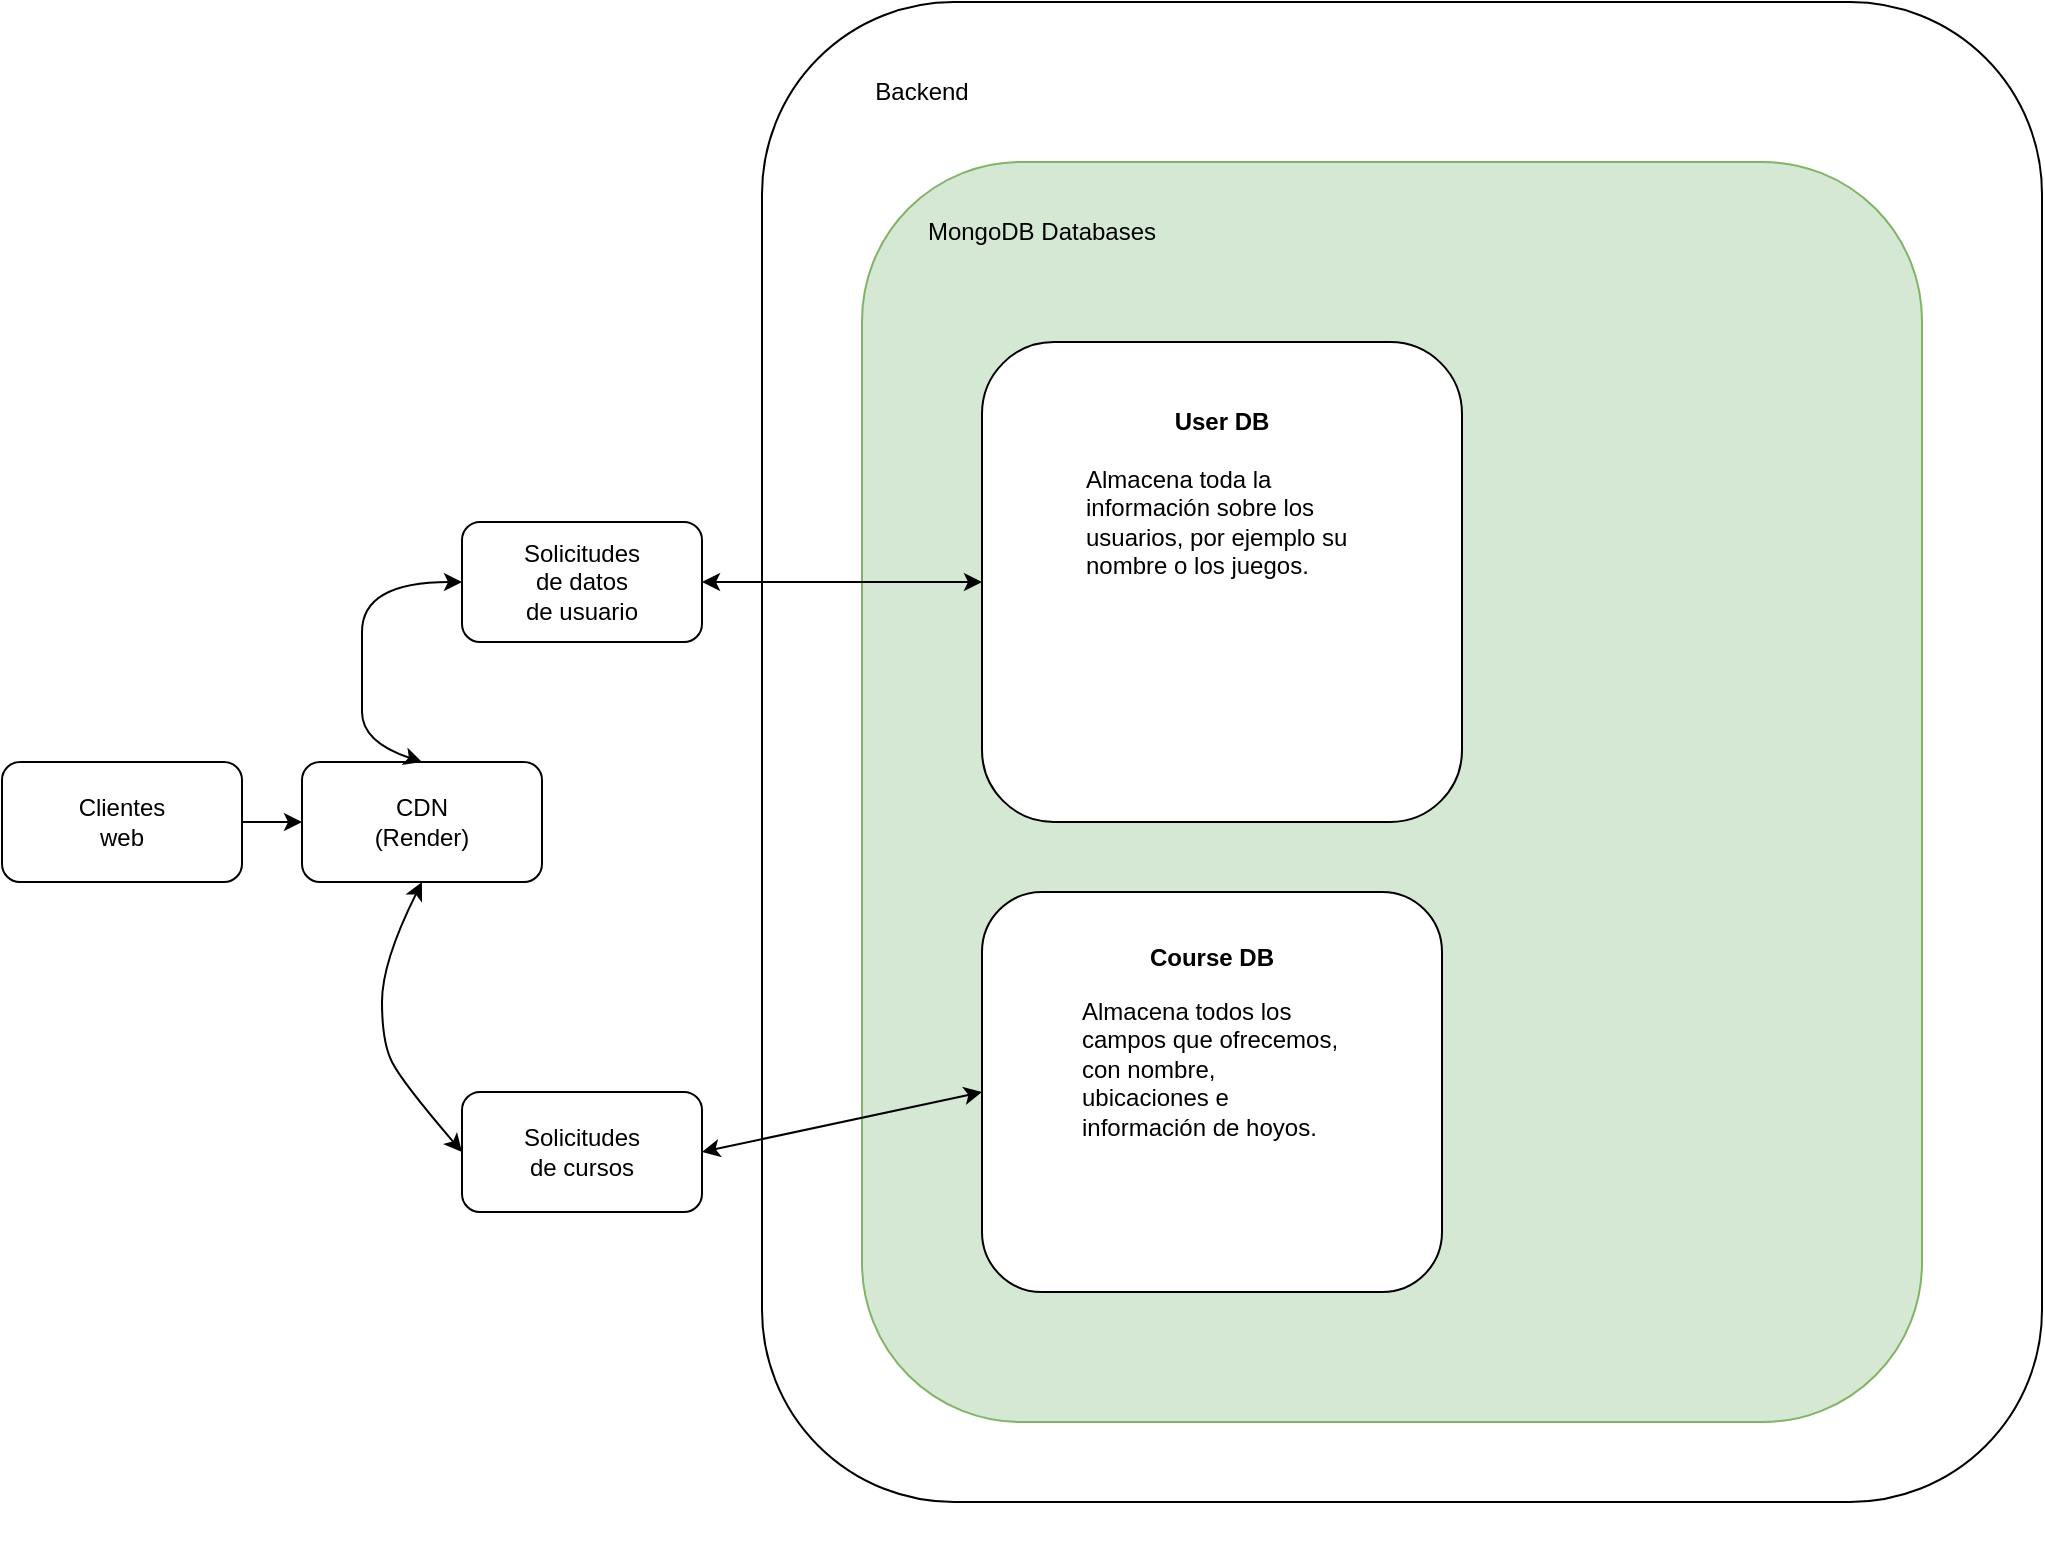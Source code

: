 <mxfile>
    <diagram id="yPxyJZ8AM_hMuL3Unpa9" name="gitflow">
        <mxGraphModel dx="1358" dy="1247" grid="1" gridSize="10" guides="1" tooltips="1" connect="1" arrows="1" fold="1" page="1" pageScale="1" pageWidth="850" pageHeight="1100" background="none" math="0" shadow="0">
            <root>
                <mxCell id="0"/>
                <mxCell id="1" parent="0"/>
                <mxCell id="0qKvWKwBjN5wGiU4ssin-180" value="" style="group" parent="1" vertex="1" connectable="0">
                    <mxGeometry x="-490" y="555" width="120" height="60" as="geometry"/>
                </mxCell>
                <mxCell id="0qKvWKwBjN5wGiU4ssin-177" value="" style="rounded=1;whiteSpace=wrap;html=1;" parent="0qKvWKwBjN5wGiU4ssin-180" vertex="1">
                    <mxGeometry width="120" height="60" as="geometry"/>
                </mxCell>
                <mxCell id="0qKvWKwBjN5wGiU4ssin-178" value="Clientes web" style="text;html=1;strokeColor=none;fillColor=none;align=center;verticalAlign=middle;whiteSpace=wrap;rounded=0;" parent="0qKvWKwBjN5wGiU4ssin-180" vertex="1">
                    <mxGeometry x="25" y="15" width="70" height="30" as="geometry"/>
                </mxCell>
                <mxCell id="0qKvWKwBjN5wGiU4ssin-182" value="" style="group" parent="1" vertex="1" connectable="0">
                    <mxGeometry x="-340" y="555" width="120" height="60" as="geometry"/>
                </mxCell>
                <mxCell id="0qKvWKwBjN5wGiU4ssin-179" value="" style="rounded=1;whiteSpace=wrap;html=1;" parent="0qKvWKwBjN5wGiU4ssin-182" vertex="1">
                    <mxGeometry width="120" height="60" as="geometry"/>
                </mxCell>
                <mxCell id="0qKvWKwBjN5wGiU4ssin-181" value="CDN (Render)" style="text;html=1;strokeColor=none;fillColor=none;align=center;verticalAlign=middle;whiteSpace=wrap;rounded=0;" parent="0qKvWKwBjN5wGiU4ssin-182" vertex="1">
                    <mxGeometry x="30" y="15" width="60" height="30" as="geometry"/>
                </mxCell>
                <mxCell id="0qKvWKwBjN5wGiU4ssin-185" value="" style="rounded=1;whiteSpace=wrap;html=1;" parent="1" vertex="1">
                    <mxGeometry x="-110" y="175" width="640" height="750" as="geometry"/>
                </mxCell>
                <mxCell id="lyG4uXMeecLFZcEq1d1h-22" value="Backend" style="text;html=1;strokeColor=none;fillColor=none;align=center;verticalAlign=middle;whiteSpace=wrap;rounded=0;" parent="1" vertex="1">
                    <mxGeometry x="-60" y="205" width="60" height="30" as="geometry"/>
                </mxCell>
                <mxCell id="lyG4uXMeecLFZcEq1d1h-23" value="" style="rounded=1;whiteSpace=wrap;html=1;fillColor=#d5e8d4;strokeColor=#82b366;" parent="1" vertex="1">
                    <mxGeometry x="-60" y="255" width="530" height="630" as="geometry"/>
                </mxCell>
                <mxCell id="lyG4uXMeecLFZcEq1d1h-5" value="" style="group;strokeColor=none;" parent="1" vertex="1" connectable="0">
                    <mxGeometry y="345" width="400" height="240" as="geometry"/>
                </mxCell>
                <mxCell id="0qKvWKwBjN5wGiU4ssin-188" value="" style="rounded=1;whiteSpace=wrap;html=1;" parent="lyG4uXMeecLFZcEq1d1h-5" vertex="1">
                    <mxGeometry width="240" height="240" as="geometry"/>
                </mxCell>
                <mxCell id="0qKvWKwBjN5wGiU4ssin-189" value="User DB" style="text;html=1;strokeColor=none;fillColor=none;align=center;verticalAlign=middle;whiteSpace=wrap;rounded=0;fontStyle=1" parent="lyG4uXMeecLFZcEq1d1h-5" vertex="1">
                    <mxGeometry x="90" y="25" width="60" height="30" as="geometry"/>
                </mxCell>
                <mxCell id="0qKvWKwBjN5wGiU4ssin-191" value="Almacena toda la información sobre los usuarios, por ejemplo su nombre o los juegos." style="text;html=1;strokeColor=none;fillColor=none;align=left;verticalAlign=top;whiteSpace=wrap;rounded=0;" parent="lyG4uXMeecLFZcEq1d1h-5" vertex="1">
                    <mxGeometry x="50" y="55" width="135" height="105" as="geometry"/>
                </mxCell>
                <mxCell id="lyG4uXMeecLFZcEq1d1h-14" value="" style="group" parent="1" vertex="1" connectable="0">
                    <mxGeometry y="620" width="230" height="200" as="geometry"/>
                </mxCell>
                <mxCell id="lyG4uXMeecLFZcEq1d1h-15" value="" style="rounded=1;whiteSpace=wrap;html=1;" parent="lyG4uXMeecLFZcEq1d1h-14" vertex="1">
                    <mxGeometry width="230.0" height="200" as="geometry"/>
                </mxCell>
                <mxCell id="lyG4uXMeecLFZcEq1d1h-16" value="Course DB" style="text;html=1;strokeColor=none;fillColor=none;align=center;verticalAlign=middle;whiteSpace=wrap;rounded=0;fontStyle=1" parent="lyG4uXMeecLFZcEq1d1h-14" vertex="1">
                    <mxGeometry x="55.06" y="20.83" width="119.88" height="25" as="geometry"/>
                </mxCell>
                <mxCell id="lyG4uXMeecLFZcEq1d1h-31" value="Almacena todos los campos que ofrecemos, con nombre, ubicaciones e información de hoyos." style="text;html=1;strokeColor=none;fillColor=none;align=left;verticalAlign=top;whiteSpace=wrap;rounded=0;" parent="lyG4uXMeecLFZcEq1d1h-14" vertex="1">
                    <mxGeometry x="47.5" y="45.83" width="135" height="114" as="geometry"/>
                </mxCell>
                <mxCell id="lyG4uXMeecLFZcEq1d1h-24" value="MongoDB Databases" style="text;html=1;strokeColor=none;fillColor=none;align=center;verticalAlign=middle;whiteSpace=wrap;rounded=0;" parent="1" vertex="1">
                    <mxGeometry x="-30" y="275" width="120" height="30" as="geometry"/>
                </mxCell>
                <mxCell id="lyG4uXMeecLFZcEq1d1h-25" value="" style="group" parent="1" vertex="1" connectable="0">
                    <mxGeometry x="-260" y="435" width="120" height="60" as="geometry"/>
                </mxCell>
                <mxCell id="lyG4uXMeecLFZcEq1d1h-11" value="" style="rounded=1;whiteSpace=wrap;html=1;" parent="lyG4uXMeecLFZcEq1d1h-25" vertex="1">
                    <mxGeometry width="120" height="60" as="geometry"/>
                </mxCell>
                <mxCell id="lyG4uXMeecLFZcEq1d1h-12" value="Solicitudes de datos de usuario" style="text;html=1;strokeColor=none;fillColor=none;align=center;verticalAlign=middle;whiteSpace=wrap;rounded=0;" parent="lyG4uXMeecLFZcEq1d1h-25" vertex="1">
                    <mxGeometry x="30" y="15" width="60" height="30" as="geometry"/>
                </mxCell>
                <mxCell id="lyG4uXMeecLFZcEq1d1h-27" value="" style="group" parent="1" vertex="1" connectable="0">
                    <mxGeometry x="-260" y="720" width="120" height="230" as="geometry"/>
                </mxCell>
                <mxCell id="lyG4uXMeecLFZcEq1d1h-13" value="" style="rounded=1;whiteSpace=wrap;html=1;" parent="lyG4uXMeecLFZcEq1d1h-27" vertex="1">
                    <mxGeometry width="120" height="60" as="geometry"/>
                </mxCell>
                <mxCell id="lyG4uXMeecLFZcEq1d1h-21" value="Solicitudes de cursos" style="text;html=1;strokeColor=none;fillColor=none;align=center;verticalAlign=middle;whiteSpace=wrap;rounded=0;" parent="lyG4uXMeecLFZcEq1d1h-27" vertex="1">
                    <mxGeometry x="30" y="12.5" width="60" height="35" as="geometry"/>
                </mxCell>
                <mxCell id="lyG4uXMeecLFZcEq1d1h-28" value="" style="endArrow=classic;html=1;rounded=0;exitX=1;exitY=0.5;exitDx=0;exitDy=0;entryX=0;entryY=0.5;entryDx=0;entryDy=0;" parent="1" source="0qKvWKwBjN5wGiU4ssin-177" target="0qKvWKwBjN5wGiU4ssin-179" edge="1">
                    <mxGeometry width="50" height="50" relative="1" as="geometry">
                        <mxPoint x="-400" y="695" as="sourcePoint"/>
                        <mxPoint x="-350" y="645" as="targetPoint"/>
                    </mxGeometry>
                </mxCell>
                <mxCell id="lyG4uXMeecLFZcEq1d1h-29" value="" style="endArrow=classic;startArrow=classic;html=1;rounded=0;exitX=0.5;exitY=0;exitDx=0;exitDy=0;entryX=0;entryY=0.5;entryDx=0;entryDy=0;curved=1;" parent="1" source="0qKvWKwBjN5wGiU4ssin-179" target="lyG4uXMeecLFZcEq1d1h-11" edge="1">
                    <mxGeometry width="50" height="50" relative="1" as="geometry">
                        <mxPoint x="-330" y="535" as="sourcePoint"/>
                        <mxPoint x="-280" y="485" as="targetPoint"/>
                        <Array as="points">
                            <mxPoint x="-310" y="545"/>
                            <mxPoint x="-310" y="515"/>
                            <mxPoint x="-310" y="465"/>
                        </Array>
                    </mxGeometry>
                </mxCell>
                <mxCell id="lyG4uXMeecLFZcEq1d1h-30" value="" style="endArrow=classic;startArrow=classic;html=1;rounded=0;exitX=0;exitY=0.5;exitDx=0;exitDy=0;entryX=0.5;entryY=1;entryDx=0;entryDy=0;curved=1;" parent="1" source="lyG4uXMeecLFZcEq1d1h-13" target="0qKvWKwBjN5wGiU4ssin-179" edge="1">
                    <mxGeometry width="50" height="50" relative="1" as="geometry">
                        <mxPoint x="-340" y="695" as="sourcePoint"/>
                        <mxPoint x="-290" y="635" as="targetPoint"/>
                        <Array as="points">
                            <mxPoint x="-290" y="715"/>
                            <mxPoint x="-300" y="695"/>
                            <mxPoint x="-300" y="655"/>
                        </Array>
                    </mxGeometry>
                </mxCell>
                <mxCell id="lyG4uXMeecLFZcEq1d1h-32" value="" style="endArrow=classic;startArrow=classic;html=1;rounded=0;exitX=1;exitY=0.5;exitDx=0;exitDy=0;entryX=0;entryY=0.5;entryDx=0;entryDy=0;" parent="1" source="lyG4uXMeecLFZcEq1d1h-11" target="0qKvWKwBjN5wGiU4ssin-188" edge="1">
                    <mxGeometry width="50" height="50" relative="1" as="geometry">
                        <mxPoint x="-180" y="295" as="sourcePoint"/>
                        <mxPoint x="-130" y="245" as="targetPoint"/>
                    </mxGeometry>
                </mxCell>
                <mxCell id="lyG4uXMeecLFZcEq1d1h-33" value="" style="endArrow=classic;startArrow=classic;html=1;rounded=0;entryX=1;entryY=0.5;entryDx=0;entryDy=0;exitX=0;exitY=0.5;exitDx=0;exitDy=0;" parent="1" source="lyG4uXMeecLFZcEq1d1h-15" target="lyG4uXMeecLFZcEq1d1h-13" edge="1">
                    <mxGeometry width="50" height="50" relative="1" as="geometry">
                        <mxPoint x="-280" y="865" as="sourcePoint"/>
                        <mxPoint x="-230" y="815" as="targetPoint"/>
                    </mxGeometry>
                </mxCell>
            </root>
        </mxGraphModel>
    </diagram>
</mxfile>